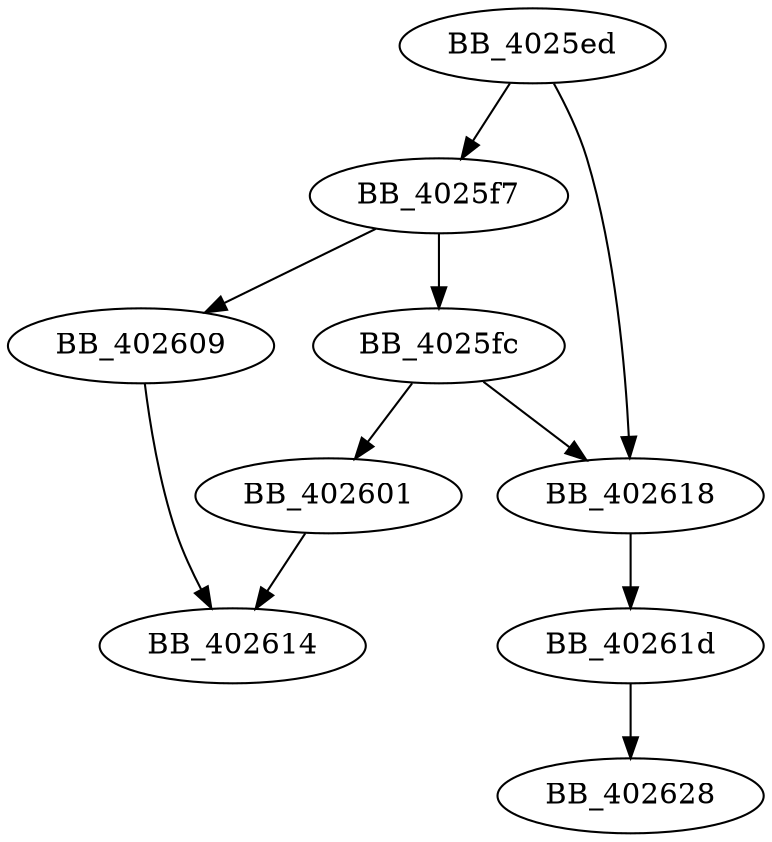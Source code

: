 DiGraph __set_error_mode{
BB_4025ed->BB_4025f7
BB_4025ed->BB_402618
BB_4025f7->BB_4025fc
BB_4025f7->BB_402609
BB_4025fc->BB_402601
BB_4025fc->BB_402618
BB_402601->BB_402614
BB_402609->BB_402614
BB_402618->BB_40261d
BB_40261d->BB_402628
}
